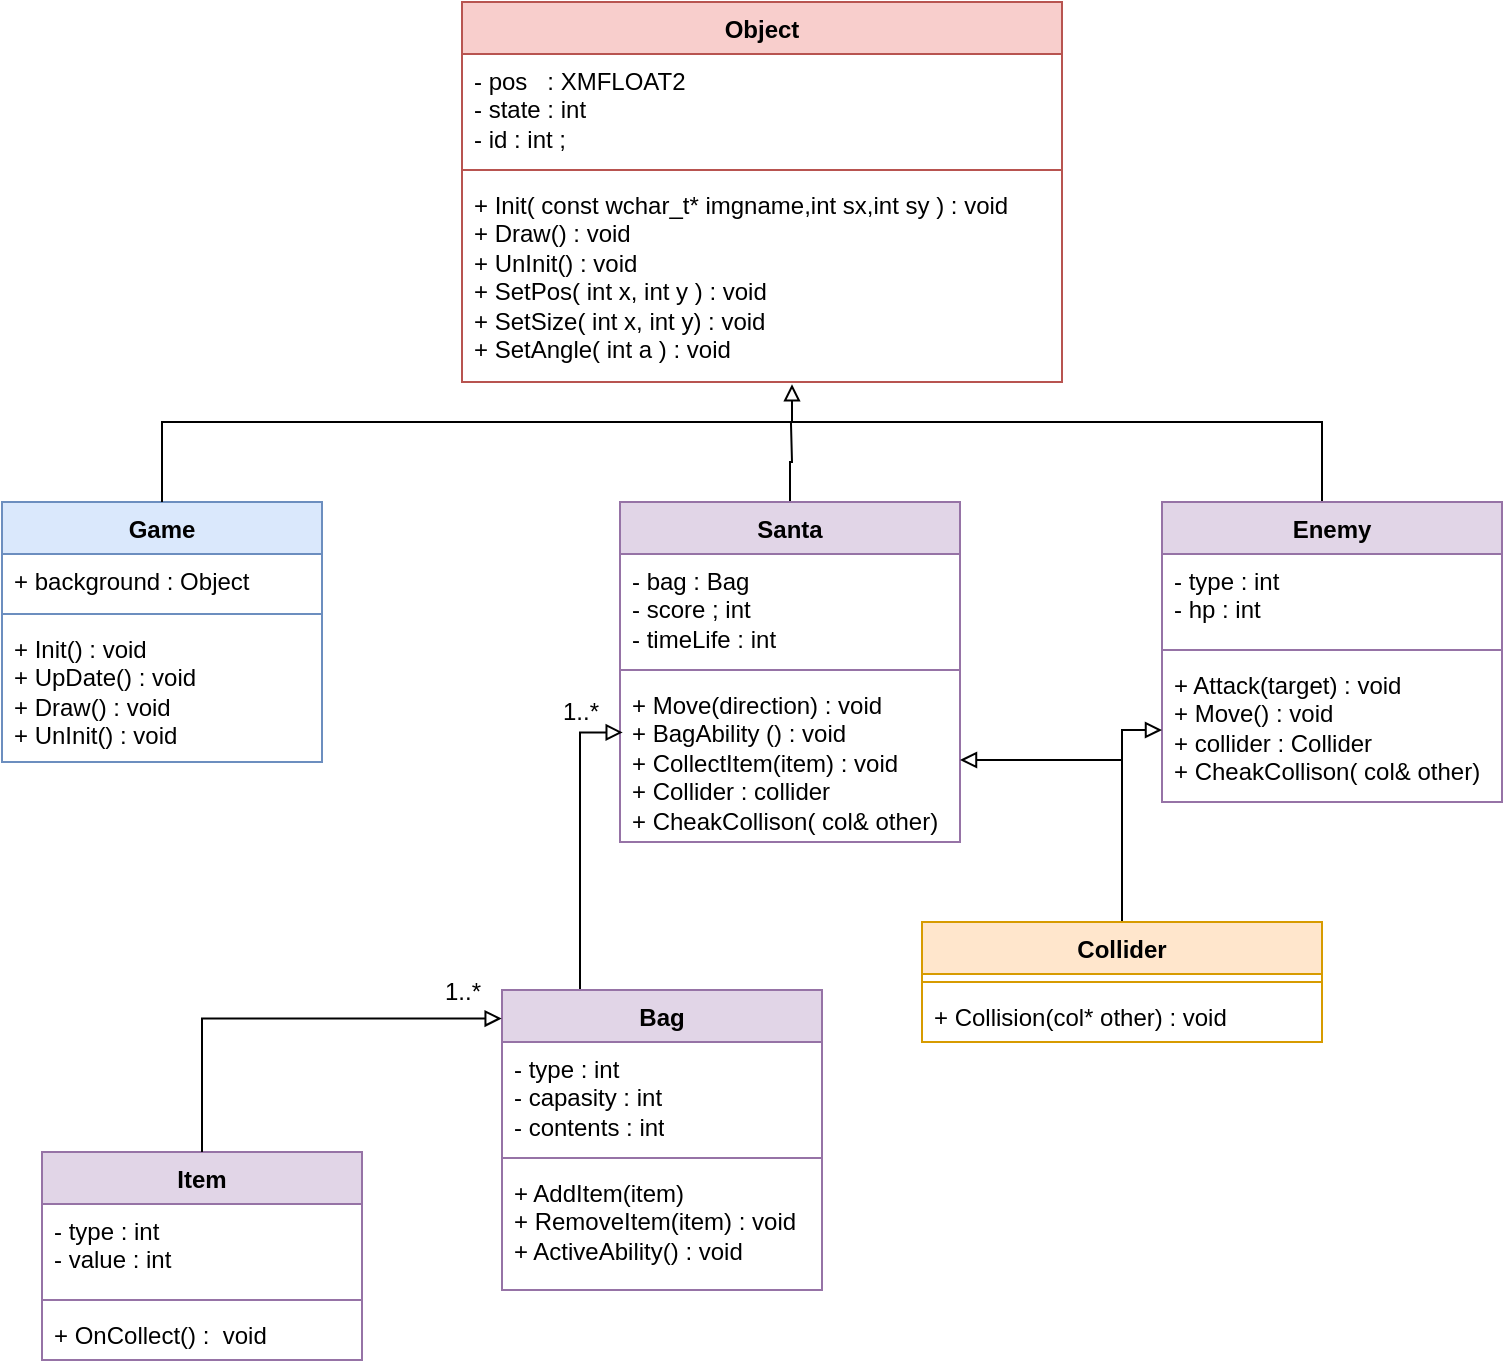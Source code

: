 <mxfile version="25.0.2">
  <diagram id="C5RBs43oDa-KdzZeNtuy" name="Page-1">
    <mxGraphModel dx="1122" dy="773" grid="1" gridSize="10" guides="1" tooltips="1" connect="1" arrows="1" fold="1" page="1" pageScale="1" pageWidth="827" pageHeight="1169" math="0" shadow="0">
      <root>
        <mxCell id="WIyWlLk6GJQsqaUBKTNV-0" />
        <mxCell id="WIyWlLk6GJQsqaUBKTNV-1" parent="WIyWlLk6GJQsqaUBKTNV-0" />
        <mxCell id="wQx1ricv2-CZeWpxH0dH-0" value="Object" style="swimlane;fontStyle=1;align=center;verticalAlign=top;childLayout=stackLayout;horizontal=1;startSize=26;horizontalStack=0;resizeParent=1;resizeParentMax=0;resizeLast=0;collapsible=1;marginBottom=0;whiteSpace=wrap;html=1;fillColor=#f8cecc;strokeColor=#b85450;" vertex="1" parent="WIyWlLk6GJQsqaUBKTNV-1">
          <mxGeometry x="250" y="10" width="300" height="190" as="geometry" />
        </mxCell>
        <mxCell id="wQx1ricv2-CZeWpxH0dH-1" value="- pos&amp;nbsp; &amp;nbsp;: XMFLOAT2&lt;div&gt;- state : int&lt;/div&gt;&lt;div&gt;- id : int ;&lt;/div&gt;&lt;div&gt;&lt;br&gt;&lt;/div&gt;" style="text;strokeColor=none;fillColor=none;align=left;verticalAlign=top;spacingLeft=4;spacingRight=4;overflow=hidden;rotatable=0;points=[[0,0.5],[1,0.5]];portConstraint=eastwest;whiteSpace=wrap;html=1;" vertex="1" parent="wQx1ricv2-CZeWpxH0dH-0">
          <mxGeometry y="26" width="300" height="54" as="geometry" />
        </mxCell>
        <mxCell id="wQx1ricv2-CZeWpxH0dH-2" value="" style="line;strokeWidth=1;fillColor=none;align=left;verticalAlign=middle;spacingTop=-1;spacingLeft=3;spacingRight=3;rotatable=0;labelPosition=right;points=[];portConstraint=eastwest;strokeColor=inherit;" vertex="1" parent="wQx1ricv2-CZeWpxH0dH-0">
          <mxGeometry y="80" width="300" height="8" as="geometry" />
        </mxCell>
        <mxCell id="wQx1ricv2-CZeWpxH0dH-3" value="+&amp;nbsp;Init( const wchar_t* imgname,int sx,int sy ) : void&lt;div&gt;+ Draw() : void&lt;/div&gt;&lt;div&gt;+ UnInit() : void&lt;/div&gt;&lt;div&gt;+ SetPos( int x, int y ) : void&lt;/div&gt;&lt;div&gt;+ SetSize( int x, int y) : void&lt;/div&gt;&lt;div&gt;+ SetAngle( int a ) : void&lt;/div&gt;&lt;div&gt;&lt;br&gt;&lt;/div&gt;" style="text;strokeColor=none;fillColor=none;align=left;verticalAlign=top;spacingLeft=4;spacingRight=4;overflow=hidden;rotatable=0;points=[[0,0.5],[1,0.5]];portConstraint=eastwest;whiteSpace=wrap;html=1;" vertex="1" parent="wQx1ricv2-CZeWpxH0dH-0">
          <mxGeometry y="88" width="300" height="102" as="geometry" />
        </mxCell>
        <mxCell id="wQx1ricv2-CZeWpxH0dH-4" value="Game" style="swimlane;fontStyle=1;align=center;verticalAlign=top;childLayout=stackLayout;horizontal=1;startSize=26;horizontalStack=0;resizeParent=1;resizeParentMax=0;resizeLast=0;collapsible=1;marginBottom=0;whiteSpace=wrap;html=1;fillColor=#dae8fc;strokeColor=#6c8ebf;" vertex="1" parent="WIyWlLk6GJQsqaUBKTNV-1">
          <mxGeometry x="20" y="260" width="160" height="130" as="geometry" />
        </mxCell>
        <mxCell id="wQx1ricv2-CZeWpxH0dH-5" value="+ background : Object" style="text;strokeColor=none;fillColor=none;align=left;verticalAlign=top;spacingLeft=4;spacingRight=4;overflow=hidden;rotatable=0;points=[[0,0.5],[1,0.5]];portConstraint=eastwest;whiteSpace=wrap;html=1;" vertex="1" parent="wQx1ricv2-CZeWpxH0dH-4">
          <mxGeometry y="26" width="160" height="26" as="geometry" />
        </mxCell>
        <mxCell id="wQx1ricv2-CZeWpxH0dH-6" value="" style="line;strokeWidth=1;fillColor=none;align=left;verticalAlign=middle;spacingTop=-1;spacingLeft=3;spacingRight=3;rotatable=0;labelPosition=right;points=[];portConstraint=eastwest;strokeColor=inherit;" vertex="1" parent="wQx1ricv2-CZeWpxH0dH-4">
          <mxGeometry y="52" width="160" height="8" as="geometry" />
        </mxCell>
        <mxCell id="wQx1ricv2-CZeWpxH0dH-7" value="+ Init() : void&lt;div&gt;+ UpDate() : void&lt;br&gt;&lt;div&gt;+ Draw() : void&lt;/div&gt;&lt;div&gt;+ UnInit() : void&lt;/div&gt;&lt;div&gt;&lt;br&gt;&lt;/div&gt;&lt;/div&gt;" style="text;strokeColor=none;fillColor=none;align=left;verticalAlign=top;spacingLeft=4;spacingRight=4;overflow=hidden;rotatable=0;points=[[0,0.5],[1,0.5]];portConstraint=eastwest;whiteSpace=wrap;html=1;" vertex="1" parent="wQx1ricv2-CZeWpxH0dH-4">
          <mxGeometry y="60" width="160" height="70" as="geometry" />
        </mxCell>
        <mxCell id="wQx1ricv2-CZeWpxH0dH-9" style="rounded=0;orthogonalLoop=1;jettySize=auto;html=1;exitX=0.5;exitY=0;exitDx=0;exitDy=0;entryX=0.55;entryY=1.011;entryDx=0;entryDy=0;entryPerimeter=0;edgeStyle=orthogonalEdgeStyle;endArrow=block;endFill=0;" edge="1" parent="WIyWlLk6GJQsqaUBKTNV-1" source="wQx1ricv2-CZeWpxH0dH-4" target="wQx1ricv2-CZeWpxH0dH-3">
          <mxGeometry relative="1" as="geometry">
            <Array as="points">
              <mxPoint x="100" y="220" />
              <mxPoint x="415" y="220" />
            </Array>
          </mxGeometry>
        </mxCell>
        <mxCell id="wQx1ricv2-CZeWpxH0dH-21" style="edgeStyle=orthogonalEdgeStyle;rounded=0;orthogonalLoop=1;jettySize=auto;html=1;exitX=0.5;exitY=0;exitDx=0;exitDy=0;endArrow=none;endFill=0;" edge="1" parent="WIyWlLk6GJQsqaUBKTNV-1" source="wQx1ricv2-CZeWpxH0dH-10">
          <mxGeometry relative="1" as="geometry">
            <mxPoint x="414.471" y="220" as="targetPoint" />
          </mxGeometry>
        </mxCell>
        <mxCell id="wQx1ricv2-CZeWpxH0dH-10" value="Santa" style="swimlane;fontStyle=1;align=center;verticalAlign=top;childLayout=stackLayout;horizontal=1;startSize=26;horizontalStack=0;resizeParent=1;resizeParentMax=0;resizeLast=0;collapsible=1;marginBottom=0;whiteSpace=wrap;html=1;fillColor=#e1d5e7;strokeColor=#9673a6;" vertex="1" parent="WIyWlLk6GJQsqaUBKTNV-1">
          <mxGeometry x="329" y="260" width="170" height="170" as="geometry" />
        </mxCell>
        <mxCell id="wQx1ricv2-CZeWpxH0dH-11" value="- bag : Bag&lt;div&gt;- score ; int&amp;nbsp;&lt;/div&gt;&lt;div&gt;- timeLife : int&amp;nbsp;&lt;/div&gt;" style="text;strokeColor=none;fillColor=none;align=left;verticalAlign=top;spacingLeft=4;spacingRight=4;overflow=hidden;rotatable=0;points=[[0,0.5],[1,0.5]];portConstraint=eastwest;whiteSpace=wrap;html=1;" vertex="1" parent="wQx1ricv2-CZeWpxH0dH-10">
          <mxGeometry y="26" width="170" height="54" as="geometry" />
        </mxCell>
        <mxCell id="wQx1ricv2-CZeWpxH0dH-12" value="" style="line;strokeWidth=1;fillColor=none;align=left;verticalAlign=middle;spacingTop=-1;spacingLeft=3;spacingRight=3;rotatable=0;labelPosition=right;points=[];portConstraint=eastwest;strokeColor=inherit;" vertex="1" parent="wQx1ricv2-CZeWpxH0dH-10">
          <mxGeometry y="80" width="170" height="8" as="geometry" />
        </mxCell>
        <mxCell id="wQx1ricv2-CZeWpxH0dH-13" value="+ Move(direction) : void&lt;div&gt;+ BagAbility () : void&lt;/div&gt;&lt;div&gt;+ CollectItem(item) : void&lt;/div&gt;&lt;div&gt;+ Collider : collider&lt;/div&gt;&lt;div&gt;+ CheakCollison( col&amp;amp; other)&lt;br&gt;&lt;/div&gt;" style="text;strokeColor=none;fillColor=none;align=left;verticalAlign=top;spacingLeft=4;spacingRight=4;overflow=hidden;rotatable=0;points=[[0,0.5],[1,0.5]];portConstraint=eastwest;whiteSpace=wrap;html=1;" vertex="1" parent="wQx1ricv2-CZeWpxH0dH-10">
          <mxGeometry y="88" width="170" height="82" as="geometry" />
        </mxCell>
        <mxCell id="wQx1ricv2-CZeWpxH0dH-20" style="edgeStyle=orthogonalEdgeStyle;rounded=0;orthogonalLoop=1;jettySize=auto;html=1;exitX=0.5;exitY=0;exitDx=0;exitDy=0;endArrow=none;endFill=0;" edge="1" parent="WIyWlLk6GJQsqaUBKTNV-1" source="wQx1ricv2-CZeWpxH0dH-15">
          <mxGeometry relative="1" as="geometry">
            <mxPoint x="400" y="220" as="targetPoint" />
            <Array as="points">
              <mxPoint x="680" y="220" />
            </Array>
          </mxGeometry>
        </mxCell>
        <mxCell id="wQx1ricv2-CZeWpxH0dH-15" value="Enemy" style="swimlane;fontStyle=1;align=center;verticalAlign=top;childLayout=stackLayout;horizontal=1;startSize=26;horizontalStack=0;resizeParent=1;resizeParentMax=0;resizeLast=0;collapsible=1;marginBottom=0;whiteSpace=wrap;html=1;fillColor=#e1d5e7;strokeColor=#9673a6;" vertex="1" parent="WIyWlLk6GJQsqaUBKTNV-1">
          <mxGeometry x="600" y="260" width="170" height="150" as="geometry" />
        </mxCell>
        <mxCell id="wQx1ricv2-CZeWpxH0dH-16" value="- type : int&lt;div&gt;- hp : int&lt;/div&gt;&lt;div&gt;&lt;br&gt;&lt;/div&gt;" style="text;strokeColor=none;fillColor=none;align=left;verticalAlign=top;spacingLeft=4;spacingRight=4;overflow=hidden;rotatable=0;points=[[0,0.5],[1,0.5]];portConstraint=eastwest;whiteSpace=wrap;html=1;" vertex="1" parent="wQx1ricv2-CZeWpxH0dH-15">
          <mxGeometry y="26" width="170" height="44" as="geometry" />
        </mxCell>
        <mxCell id="wQx1ricv2-CZeWpxH0dH-17" value="" style="line;strokeWidth=1;fillColor=none;align=left;verticalAlign=middle;spacingTop=-1;spacingLeft=3;spacingRight=3;rotatable=0;labelPosition=right;points=[];portConstraint=eastwest;strokeColor=inherit;" vertex="1" parent="wQx1ricv2-CZeWpxH0dH-15">
          <mxGeometry y="70" width="170" height="8" as="geometry" />
        </mxCell>
        <mxCell id="wQx1ricv2-CZeWpxH0dH-18" value="+ Attack(target) : void&lt;div&gt;+ Move() : void&amp;nbsp;&lt;/div&gt;&lt;div&gt;+ collider : Collider&lt;/div&gt;&lt;div&gt;+ CheakCollison( col&amp;amp; other)&lt;/div&gt;&lt;div&gt;&amp;nbsp;&lt;/div&gt;" style="text;strokeColor=none;fillColor=none;align=left;verticalAlign=top;spacingLeft=4;spacingRight=4;overflow=hidden;rotatable=0;points=[[0,0.5],[1,0.5]];portConstraint=eastwest;whiteSpace=wrap;html=1;" vertex="1" parent="wQx1ricv2-CZeWpxH0dH-15">
          <mxGeometry y="78" width="170" height="72" as="geometry" />
        </mxCell>
        <mxCell id="wQx1ricv2-CZeWpxH0dH-30" style="edgeStyle=orthogonalEdgeStyle;rounded=0;orthogonalLoop=1;jettySize=auto;html=1;exitX=0.5;exitY=0;exitDx=0;exitDy=0;endArrow=block;endFill=0;" edge="1" parent="WIyWlLk6GJQsqaUBKTNV-1" source="wQx1ricv2-CZeWpxH0dH-26" target="wQx1ricv2-CZeWpxH0dH-13">
          <mxGeometry relative="1" as="geometry">
            <mxPoint x="410" y="420" as="targetPoint" />
          </mxGeometry>
        </mxCell>
        <mxCell id="wQx1ricv2-CZeWpxH0dH-31" style="edgeStyle=orthogonalEdgeStyle;rounded=0;orthogonalLoop=1;jettySize=auto;html=1;exitX=0.5;exitY=0;exitDx=0;exitDy=0;entryX=0;entryY=0.5;entryDx=0;entryDy=0;endArrow=block;endFill=0;" edge="1" parent="WIyWlLk6GJQsqaUBKTNV-1" source="wQx1ricv2-CZeWpxH0dH-26" target="wQx1ricv2-CZeWpxH0dH-18">
          <mxGeometry relative="1" as="geometry" />
        </mxCell>
        <mxCell id="wQx1ricv2-CZeWpxH0dH-26" value="Collider" style="swimlane;fontStyle=1;align=center;verticalAlign=top;childLayout=stackLayout;horizontal=1;startSize=26;horizontalStack=0;resizeParent=1;resizeParentMax=0;resizeLast=0;collapsible=1;marginBottom=0;whiteSpace=wrap;html=1;fillColor=#ffe6cc;strokeColor=#d79b00;" vertex="1" parent="WIyWlLk6GJQsqaUBKTNV-1">
          <mxGeometry x="480" y="470" width="200" height="60" as="geometry" />
        </mxCell>
        <mxCell id="wQx1ricv2-CZeWpxH0dH-28" value="" style="line;strokeWidth=1;fillColor=none;align=left;verticalAlign=middle;spacingTop=-1;spacingLeft=3;spacingRight=3;rotatable=0;labelPosition=right;points=[];portConstraint=eastwest;strokeColor=inherit;" vertex="1" parent="wQx1ricv2-CZeWpxH0dH-26">
          <mxGeometry y="26" width="200" height="8" as="geometry" />
        </mxCell>
        <mxCell id="wQx1ricv2-CZeWpxH0dH-29" value="+ Collision(col* other) : void" style="text;strokeColor=none;fillColor=none;align=left;verticalAlign=top;spacingLeft=4;spacingRight=4;overflow=hidden;rotatable=0;points=[[0,0.5],[1,0.5]];portConstraint=eastwest;whiteSpace=wrap;html=1;" vertex="1" parent="wQx1ricv2-CZeWpxH0dH-26">
          <mxGeometry y="34" width="200" height="26" as="geometry" />
        </mxCell>
        <mxCell id="wQx1ricv2-CZeWpxH0dH-32" value="Item" style="swimlane;fontStyle=1;align=center;verticalAlign=top;childLayout=stackLayout;horizontal=1;startSize=26;horizontalStack=0;resizeParent=1;resizeParentMax=0;resizeLast=0;collapsible=1;marginBottom=0;whiteSpace=wrap;html=1;fillColor=#e1d5e7;strokeColor=#9673a6;" vertex="1" parent="WIyWlLk6GJQsqaUBKTNV-1">
          <mxGeometry x="40" y="585" width="160" height="104" as="geometry" />
        </mxCell>
        <mxCell id="wQx1ricv2-CZeWpxH0dH-33" value="- type : int&lt;div&gt;- value : int&lt;/div&gt;" style="text;strokeColor=none;fillColor=none;align=left;verticalAlign=top;spacingLeft=4;spacingRight=4;overflow=hidden;rotatable=0;points=[[0,0.5],[1,0.5]];portConstraint=eastwest;whiteSpace=wrap;html=1;" vertex="1" parent="wQx1ricv2-CZeWpxH0dH-32">
          <mxGeometry y="26" width="160" height="44" as="geometry" />
        </mxCell>
        <mxCell id="wQx1ricv2-CZeWpxH0dH-34" value="" style="line;strokeWidth=1;fillColor=none;align=left;verticalAlign=middle;spacingTop=-1;spacingLeft=3;spacingRight=3;rotatable=0;labelPosition=right;points=[];portConstraint=eastwest;strokeColor=inherit;" vertex="1" parent="wQx1ricv2-CZeWpxH0dH-32">
          <mxGeometry y="70" width="160" height="8" as="geometry" />
        </mxCell>
        <mxCell id="wQx1ricv2-CZeWpxH0dH-35" value="+ OnCollect() :&amp;nbsp; void" style="text;strokeColor=none;fillColor=none;align=left;verticalAlign=top;spacingLeft=4;spacingRight=4;overflow=hidden;rotatable=0;points=[[0,0.5],[1,0.5]];portConstraint=eastwest;whiteSpace=wrap;html=1;" vertex="1" parent="wQx1ricv2-CZeWpxH0dH-32">
          <mxGeometry y="78" width="160" height="26" as="geometry" />
        </mxCell>
        <mxCell id="wQx1ricv2-CZeWpxH0dH-41" style="edgeStyle=orthogonalEdgeStyle;rounded=0;orthogonalLoop=1;jettySize=auto;html=1;exitX=0.5;exitY=0;exitDx=0;exitDy=0;entryX=0.008;entryY=0.332;entryDx=0;entryDy=0;entryPerimeter=0;endArrow=block;endFill=0;" edge="1" parent="WIyWlLk6GJQsqaUBKTNV-1" source="wQx1ricv2-CZeWpxH0dH-36" target="wQx1ricv2-CZeWpxH0dH-13">
          <mxGeometry relative="1" as="geometry">
            <mxPoint x="410" y="440" as="targetPoint" />
            <Array as="points">
              <mxPoint x="309" y="504" />
              <mxPoint x="309" y="375" />
            </Array>
          </mxGeometry>
        </mxCell>
        <mxCell id="wQx1ricv2-CZeWpxH0dH-36" value="Bag" style="swimlane;fontStyle=1;align=center;verticalAlign=top;childLayout=stackLayout;horizontal=1;startSize=26;horizontalStack=0;resizeParent=1;resizeParentMax=0;resizeLast=0;collapsible=1;marginBottom=0;whiteSpace=wrap;html=1;fillColor=#e1d5e7;strokeColor=#9673a6;" vertex="1" parent="WIyWlLk6GJQsqaUBKTNV-1">
          <mxGeometry x="270" y="504" width="160" height="150" as="geometry" />
        </mxCell>
        <mxCell id="wQx1ricv2-CZeWpxH0dH-37" value="- type : int&lt;div&gt;- capasity : int&lt;/div&gt;&lt;div&gt;- contents : int&lt;/div&gt;" style="text;strokeColor=none;fillColor=none;align=left;verticalAlign=top;spacingLeft=4;spacingRight=4;overflow=hidden;rotatable=0;points=[[0,0.5],[1,0.5]];portConstraint=eastwest;whiteSpace=wrap;html=1;" vertex="1" parent="wQx1ricv2-CZeWpxH0dH-36">
          <mxGeometry y="26" width="160" height="54" as="geometry" />
        </mxCell>
        <mxCell id="wQx1ricv2-CZeWpxH0dH-38" value="" style="line;strokeWidth=1;fillColor=none;align=left;verticalAlign=middle;spacingTop=-1;spacingLeft=3;spacingRight=3;rotatable=0;labelPosition=right;points=[];portConstraint=eastwest;strokeColor=inherit;" vertex="1" parent="wQx1ricv2-CZeWpxH0dH-36">
          <mxGeometry y="80" width="160" height="8" as="geometry" />
        </mxCell>
        <mxCell id="wQx1ricv2-CZeWpxH0dH-39" value="+ AddItem(item)&lt;div&gt;+ RemoveItem(item) : void&lt;/div&gt;&lt;div&gt;+ ActiveAbility() : void&lt;/div&gt;" style="text;strokeColor=none;fillColor=none;align=left;verticalAlign=top;spacingLeft=4;spacingRight=4;overflow=hidden;rotatable=0;points=[[0,0.5],[1,0.5]];portConstraint=eastwest;whiteSpace=wrap;html=1;" vertex="1" parent="wQx1ricv2-CZeWpxH0dH-36">
          <mxGeometry y="88" width="160" height="62" as="geometry" />
        </mxCell>
        <mxCell id="wQx1ricv2-CZeWpxH0dH-42" style="edgeStyle=orthogonalEdgeStyle;rounded=0;orthogonalLoop=1;jettySize=auto;html=1;exitX=0.5;exitY=0;exitDx=0;exitDy=0;entryX=-0.001;entryY=0.095;entryDx=0;entryDy=0;entryPerimeter=0;endArrow=block;endFill=0;" edge="1" parent="WIyWlLk6GJQsqaUBKTNV-1" source="wQx1ricv2-CZeWpxH0dH-32" target="wQx1ricv2-CZeWpxH0dH-36">
          <mxGeometry relative="1" as="geometry" />
        </mxCell>
        <mxCell id="wQx1ricv2-CZeWpxH0dH-43" value="1..*" style="text;html=1;align=center;verticalAlign=middle;resizable=0;points=[];autosize=1;strokeColor=none;fillColor=none;" vertex="1" parent="WIyWlLk6GJQsqaUBKTNV-1">
          <mxGeometry x="289" y="350" width="40" height="30" as="geometry" />
        </mxCell>
        <mxCell id="wQx1ricv2-CZeWpxH0dH-44" value="1..*" style="text;html=1;align=center;verticalAlign=middle;resizable=0;points=[];autosize=1;strokeColor=none;fillColor=none;" vertex="1" parent="WIyWlLk6GJQsqaUBKTNV-1">
          <mxGeometry x="230" y="490" width="40" height="30" as="geometry" />
        </mxCell>
      </root>
    </mxGraphModel>
  </diagram>
</mxfile>

